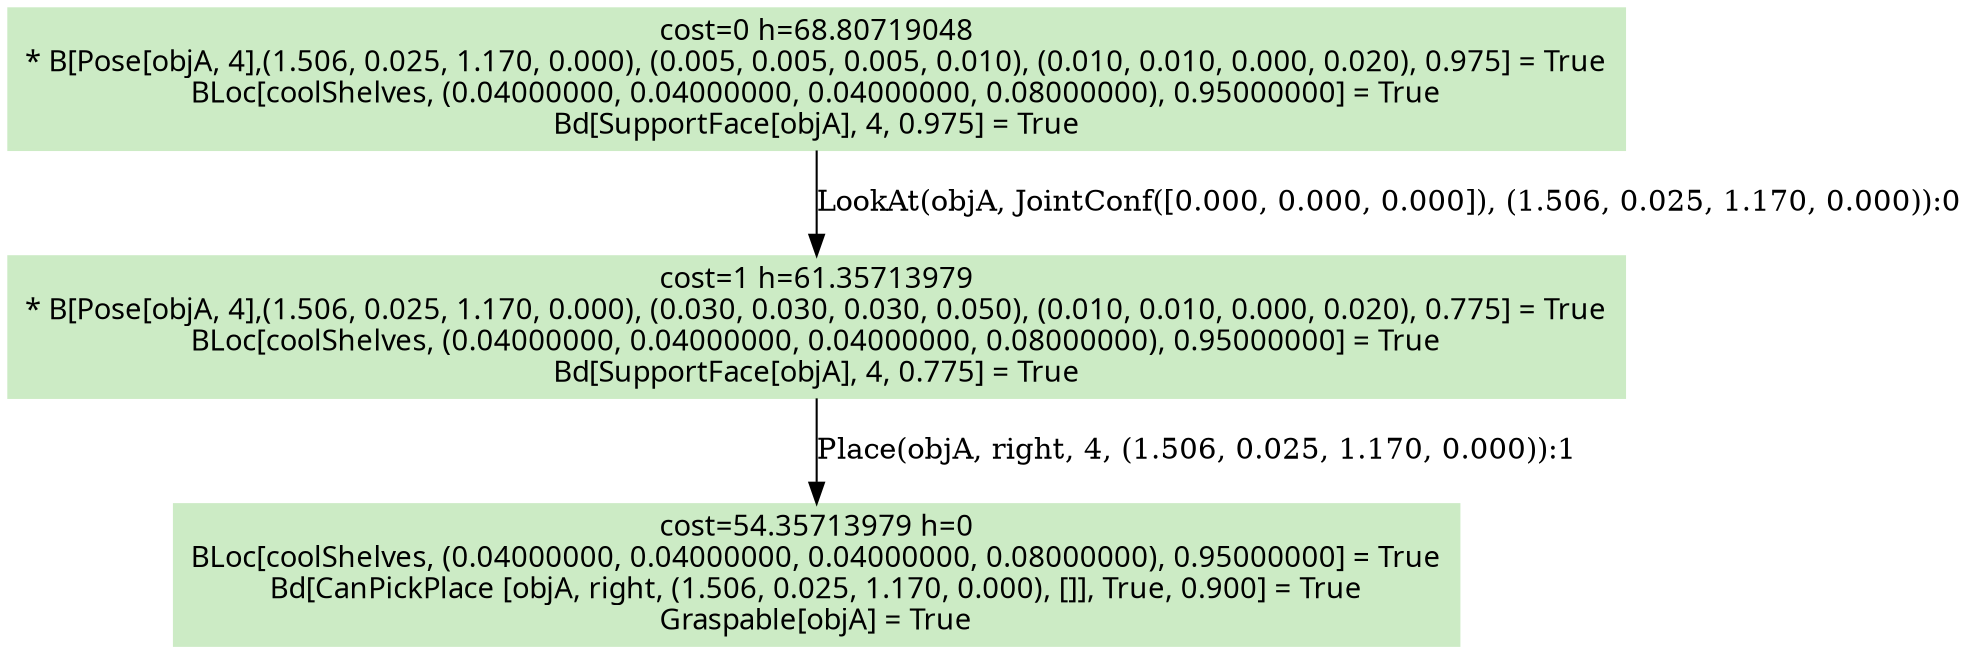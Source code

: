 digraph G {
    ordering=out;
    node [fontname=HelveticaBold];
    "342" [shape=box, label="cost=0 h=68.80719048\n* B[Pose[objA, 4],(1.506, 0.025, 1.170, 0.000), (0.005, 0.005, 0.005, 0.010), (0.010, 0.010, 0.000, 0.020), 0.975] = True\nBLoc[coolShelves, (0.04000000, 0.04000000, 0.04000000, 0.08000000), 0.95000000] = True\nBd[SupportFace[objA], 4, 0.975] = True\n"];
    "426" [shape=box, label="cost=1 h=61.35713979\n* B[Pose[objA, 4],(1.506, 0.025, 1.170, 0.000), (0.030, 0.030, 0.030, 0.050), (0.010, 0.010, 0.000, 0.020), 0.775] = True\nBLoc[coolShelves, (0.04000000, 0.04000000, 0.04000000, 0.08000000), 0.95000000] = True\nBd[SupportFace[objA], 4, 0.775] = True\n"];
    "342" [shape=box, style=filled, colorscheme=pastel16, color=2, label="cost=0 h=68.80719048\n* B[Pose[objA, 4],(1.506, 0.025, 1.170, 0.000), (0.005, 0.005, 0.005, 0.010), (0.010, 0.010, 0.000, 0.020), 0.975] = True\nBLoc[coolShelves, (0.04000000, 0.04000000, 0.04000000, 0.08000000), 0.95000000] = True\nBd[SupportFace[objA], 4, 0.975] = True\n"];
    "342" -> "426"[label="LookAt(objA, JointConf([0.000, 0.000, 0.000]), (1.506, 0.025, 1.170, 0.000)):0"];
    "436" [shape=box, label="cost=54.35713979 h=0\nBLoc[coolShelves, (0.04000000, 0.04000000, 0.04000000, 0.08000000), 0.95000000] = True\nBd[CanPickPlace [objA, right, (1.506, 0.025, 1.170, 0.000), []], True, 0.900] = True\nGraspable[objA] = True\n"];
    "426" [shape=box, style=filled, colorscheme=pastel16, color=2, label="cost=1 h=61.35713979\n* B[Pose[objA, 4],(1.506, 0.025, 1.170, 0.000), (0.030, 0.030, 0.030, 0.050), (0.010, 0.010, 0.000, 0.020), 0.775] = True\nBLoc[coolShelves, (0.04000000, 0.04000000, 0.04000000, 0.08000000), 0.95000000] = True\nBd[SupportFace[objA], 4, 0.775] = True\n"];
    "426" -> "436"[label="Place(objA, right, 4, (1.506, 0.025, 1.170, 0.000)):1"];
    "342" [shape=box, style=filled, colorscheme=pastel16,color=3];
    "426" [shape=box, style=filled, colorscheme=pastel16,color=3];
    "436" [shape=box, style=filled, colorscheme=pastel16,color=3];
}
